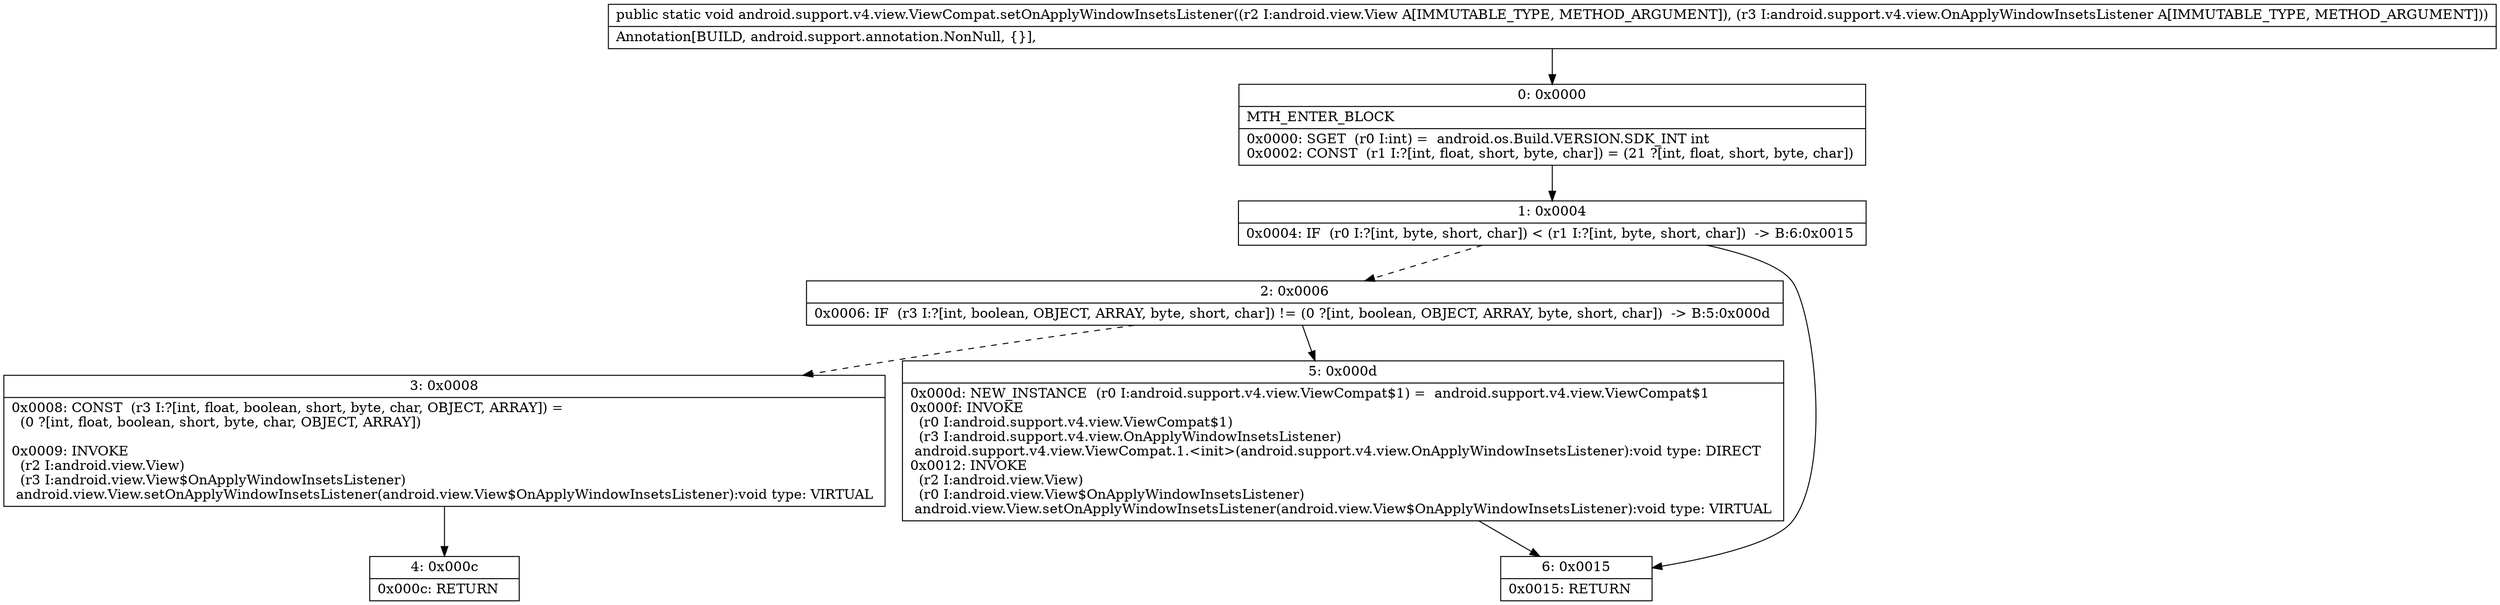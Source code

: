 digraph "CFG forandroid.support.v4.view.ViewCompat.setOnApplyWindowInsetsListener(Landroid\/view\/View;Landroid\/support\/v4\/view\/OnApplyWindowInsetsListener;)V" {
Node_0 [shape=record,label="{0\:\ 0x0000|MTH_ENTER_BLOCK\l|0x0000: SGET  (r0 I:int) =  android.os.Build.VERSION.SDK_INT int \l0x0002: CONST  (r1 I:?[int, float, short, byte, char]) = (21 ?[int, float, short, byte, char]) \l}"];
Node_1 [shape=record,label="{1\:\ 0x0004|0x0004: IF  (r0 I:?[int, byte, short, char]) \< (r1 I:?[int, byte, short, char])  \-\> B:6:0x0015 \l}"];
Node_2 [shape=record,label="{2\:\ 0x0006|0x0006: IF  (r3 I:?[int, boolean, OBJECT, ARRAY, byte, short, char]) != (0 ?[int, boolean, OBJECT, ARRAY, byte, short, char])  \-\> B:5:0x000d \l}"];
Node_3 [shape=record,label="{3\:\ 0x0008|0x0008: CONST  (r3 I:?[int, float, boolean, short, byte, char, OBJECT, ARRAY]) = \l  (0 ?[int, float, boolean, short, byte, char, OBJECT, ARRAY])\l \l0x0009: INVOKE  \l  (r2 I:android.view.View)\l  (r3 I:android.view.View$OnApplyWindowInsetsListener)\l android.view.View.setOnApplyWindowInsetsListener(android.view.View$OnApplyWindowInsetsListener):void type: VIRTUAL \l}"];
Node_4 [shape=record,label="{4\:\ 0x000c|0x000c: RETURN   \l}"];
Node_5 [shape=record,label="{5\:\ 0x000d|0x000d: NEW_INSTANCE  (r0 I:android.support.v4.view.ViewCompat$1) =  android.support.v4.view.ViewCompat$1 \l0x000f: INVOKE  \l  (r0 I:android.support.v4.view.ViewCompat$1)\l  (r3 I:android.support.v4.view.OnApplyWindowInsetsListener)\l android.support.v4.view.ViewCompat.1.\<init\>(android.support.v4.view.OnApplyWindowInsetsListener):void type: DIRECT \l0x0012: INVOKE  \l  (r2 I:android.view.View)\l  (r0 I:android.view.View$OnApplyWindowInsetsListener)\l android.view.View.setOnApplyWindowInsetsListener(android.view.View$OnApplyWindowInsetsListener):void type: VIRTUAL \l}"];
Node_6 [shape=record,label="{6\:\ 0x0015|0x0015: RETURN   \l}"];
MethodNode[shape=record,label="{public static void android.support.v4.view.ViewCompat.setOnApplyWindowInsetsListener((r2 I:android.view.View A[IMMUTABLE_TYPE, METHOD_ARGUMENT]), (r3 I:android.support.v4.view.OnApplyWindowInsetsListener A[IMMUTABLE_TYPE, METHOD_ARGUMENT]))  | Annotation[BUILD, android.support.annotation.NonNull, \{\}], \l}"];
MethodNode -> Node_0;
Node_0 -> Node_1;
Node_1 -> Node_2[style=dashed];
Node_1 -> Node_6;
Node_2 -> Node_3[style=dashed];
Node_2 -> Node_5;
Node_3 -> Node_4;
Node_5 -> Node_6;
}

